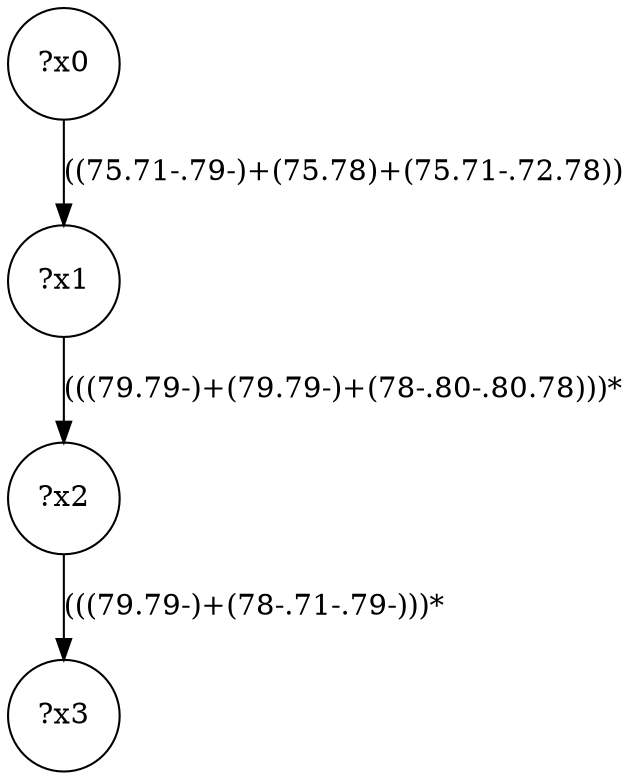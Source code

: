 digraph g {
	x0 [shape=circle, label="?x0"];
	x1 [shape=circle, label="?x1"];
	x0 -> x1 [label="((75.71-.79-)+(75.78)+(75.71-.72.78))"];
	x2 [shape=circle, label="?x2"];
	x1 -> x2 [label="(((79.79-)+(79.79-)+(78-.80-.80.78)))*"];
	x3 [shape=circle, label="?x3"];
	x2 -> x3 [label="(((79.79-)+(78-.71-.79-)))*"];
}

